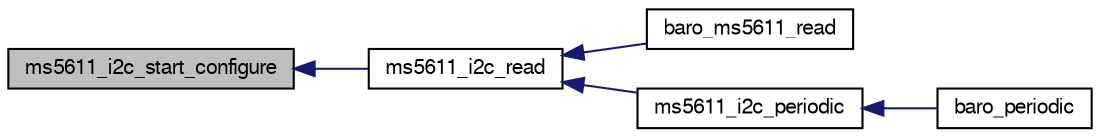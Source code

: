 digraph "ms5611_i2c_start_configure"
{
  edge [fontname="FreeSans",fontsize="10",labelfontname="FreeSans",labelfontsize="10"];
  node [fontname="FreeSans",fontsize="10",shape=record];
  rankdir="LR";
  Node1 [label="ms5611_i2c_start_configure",height=0.2,width=0.4,color="black", fillcolor="grey75", style="filled", fontcolor="black"];
  Node1 -> Node2 [dir="back",color="midnightblue",fontsize="10",style="solid",fontname="FreeSans"];
  Node2 [label="ms5611_i2c_read",height=0.2,width=0.4,color="black", fillcolor="white", style="filled",URL="$ms5611__i2c_8h.html#a5b15a903dc0ac45e598280f1c87953e9",tooltip="convenience function to trigger new measurement. "];
  Node2 -> Node3 [dir="back",color="midnightblue",fontsize="10",style="solid",fontname="FreeSans"];
  Node3 [label="baro_ms5611_read",height=0.2,width=0.4,color="black", fillcolor="white", style="filled",URL="$baro__ms5611__spi_8h.html#ab15686f869e48b46f232136b24ccf3cd",tooltip="trigger new measurement or initialize if needed "];
  Node2 -> Node4 [dir="back",color="midnightblue",fontsize="10",style="solid",fontname="FreeSans"];
  Node4 [label="ms5611_i2c_periodic",height=0.2,width=0.4,color="black", fillcolor="white", style="filled",URL="$ms5611__i2c_8h.html#a6414dbf9e064f7a370447b1002eaa7b9",tooltip="convenience function "];
  Node4 -> Node5 [dir="back",color="midnightblue",fontsize="10",style="solid",fontname="FreeSans"];
  Node5 [label="baro_periodic",height=0.2,width=0.4,color="black", fillcolor="white", style="filled",URL="$baro__board__ms5611__i2c_8c.html#a23ed77c56ba44b3ed3cc3b8e378bdb00"];
}
